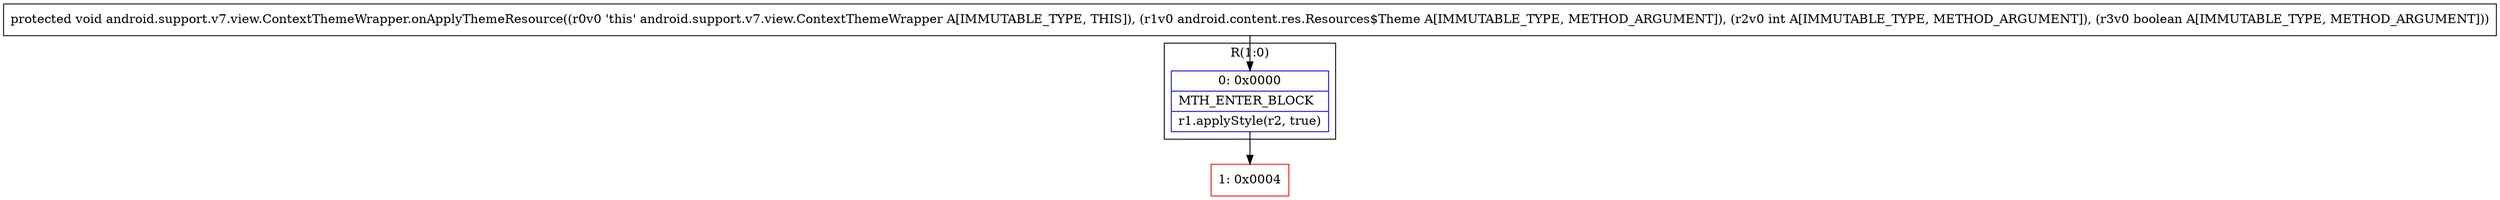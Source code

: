 digraph "CFG forandroid.support.v7.view.ContextThemeWrapper.onApplyThemeResource(Landroid\/content\/res\/Resources$Theme;IZ)V" {
subgraph cluster_Region_847672025 {
label = "R(1:0)";
node [shape=record,color=blue];
Node_0 [shape=record,label="{0\:\ 0x0000|MTH_ENTER_BLOCK\l|r1.applyStyle(r2, true)\l}"];
}
Node_1 [shape=record,color=red,label="{1\:\ 0x0004}"];
MethodNode[shape=record,label="{protected void android.support.v7.view.ContextThemeWrapper.onApplyThemeResource((r0v0 'this' android.support.v7.view.ContextThemeWrapper A[IMMUTABLE_TYPE, THIS]), (r1v0 android.content.res.Resources$Theme A[IMMUTABLE_TYPE, METHOD_ARGUMENT]), (r2v0 int A[IMMUTABLE_TYPE, METHOD_ARGUMENT]), (r3v0 boolean A[IMMUTABLE_TYPE, METHOD_ARGUMENT])) }"];
MethodNode -> Node_0;
Node_0 -> Node_1;
}

